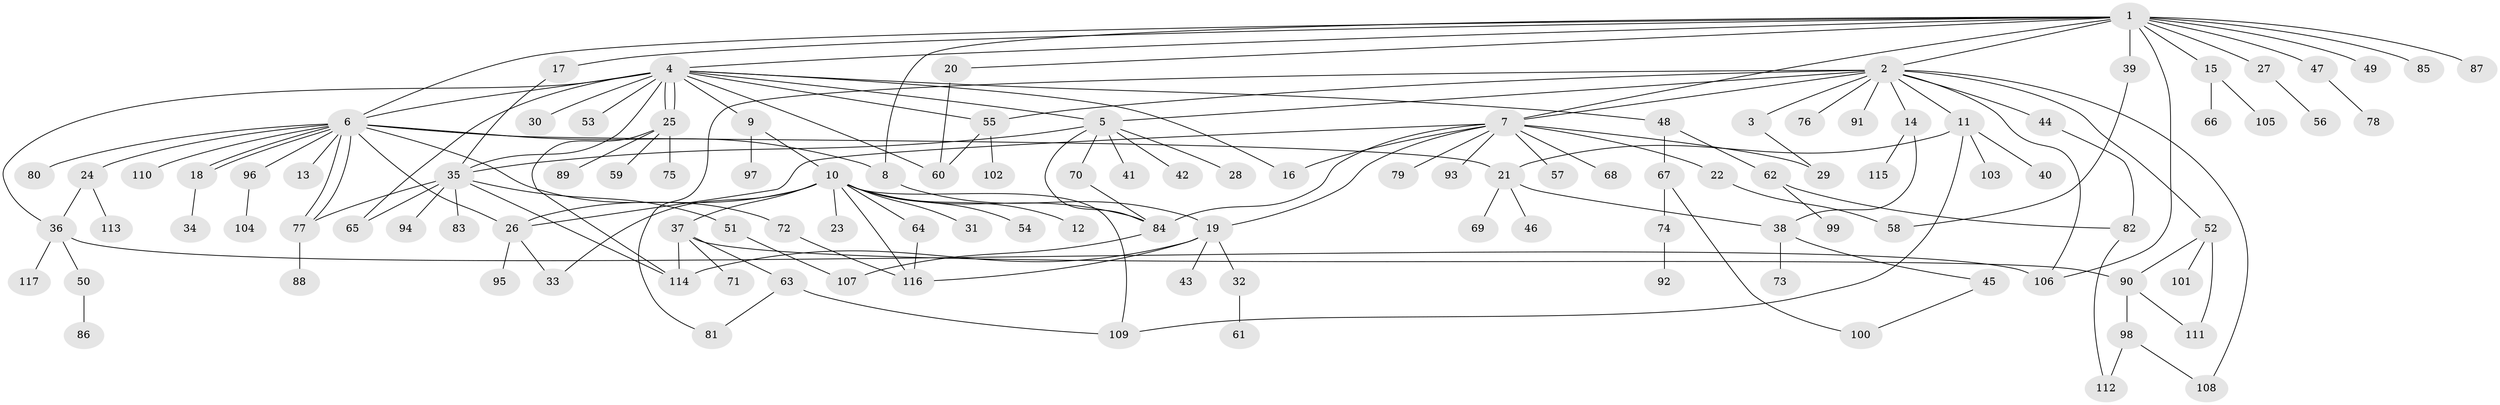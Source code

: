 // coarse degree distribution, {15: 0.03571428571428571, 16: 0.011904761904761904, 2: 0.21428571428571427, 6: 0.023809523809523808, 11: 0.023809523809523808, 3: 0.09523809523809523, 1: 0.47619047619047616, 8: 0.023809523809523808, 4: 0.08333333333333333, 5: 0.011904761904761904}
// Generated by graph-tools (version 1.1) at 2025/51/02/27/25 19:51:55]
// undirected, 117 vertices, 161 edges
graph export_dot {
graph [start="1"]
  node [color=gray90,style=filled];
  1;
  2;
  3;
  4;
  5;
  6;
  7;
  8;
  9;
  10;
  11;
  12;
  13;
  14;
  15;
  16;
  17;
  18;
  19;
  20;
  21;
  22;
  23;
  24;
  25;
  26;
  27;
  28;
  29;
  30;
  31;
  32;
  33;
  34;
  35;
  36;
  37;
  38;
  39;
  40;
  41;
  42;
  43;
  44;
  45;
  46;
  47;
  48;
  49;
  50;
  51;
  52;
  53;
  54;
  55;
  56;
  57;
  58;
  59;
  60;
  61;
  62;
  63;
  64;
  65;
  66;
  67;
  68;
  69;
  70;
  71;
  72;
  73;
  74;
  75;
  76;
  77;
  78;
  79;
  80;
  81;
  82;
  83;
  84;
  85;
  86;
  87;
  88;
  89;
  90;
  91;
  92;
  93;
  94;
  95;
  96;
  97;
  98;
  99;
  100;
  101;
  102;
  103;
  104;
  105;
  106;
  107;
  108;
  109;
  110;
  111;
  112;
  113;
  114;
  115;
  116;
  117;
  1 -- 2;
  1 -- 4;
  1 -- 6;
  1 -- 7;
  1 -- 8;
  1 -- 15;
  1 -- 17;
  1 -- 20;
  1 -- 27;
  1 -- 39;
  1 -- 47;
  1 -- 49;
  1 -- 85;
  1 -- 87;
  1 -- 106;
  2 -- 3;
  2 -- 5;
  2 -- 7;
  2 -- 11;
  2 -- 14;
  2 -- 44;
  2 -- 52;
  2 -- 55;
  2 -- 76;
  2 -- 81;
  2 -- 91;
  2 -- 106;
  2 -- 108;
  3 -- 29;
  4 -- 5;
  4 -- 6;
  4 -- 9;
  4 -- 16;
  4 -- 25;
  4 -- 25;
  4 -- 30;
  4 -- 35;
  4 -- 36;
  4 -- 48;
  4 -- 53;
  4 -- 55;
  4 -- 60;
  4 -- 65;
  5 -- 28;
  5 -- 35;
  5 -- 41;
  5 -- 42;
  5 -- 70;
  5 -- 84;
  6 -- 8;
  6 -- 13;
  6 -- 18;
  6 -- 18;
  6 -- 21;
  6 -- 24;
  6 -- 26;
  6 -- 72;
  6 -- 77;
  6 -- 77;
  6 -- 80;
  6 -- 96;
  6 -- 110;
  7 -- 16;
  7 -- 19;
  7 -- 22;
  7 -- 26;
  7 -- 29;
  7 -- 57;
  7 -- 68;
  7 -- 79;
  7 -- 84;
  7 -- 93;
  8 -- 19;
  9 -- 10;
  9 -- 97;
  10 -- 12;
  10 -- 23;
  10 -- 26;
  10 -- 31;
  10 -- 33;
  10 -- 37;
  10 -- 54;
  10 -- 64;
  10 -- 84;
  10 -- 109;
  10 -- 116;
  11 -- 21;
  11 -- 40;
  11 -- 103;
  11 -- 109;
  14 -- 38;
  14 -- 115;
  15 -- 66;
  15 -- 105;
  17 -- 35;
  18 -- 34;
  19 -- 32;
  19 -- 43;
  19 -- 114;
  19 -- 116;
  20 -- 60;
  21 -- 38;
  21 -- 46;
  21 -- 69;
  22 -- 58;
  24 -- 36;
  24 -- 113;
  25 -- 59;
  25 -- 75;
  25 -- 89;
  25 -- 114;
  26 -- 33;
  26 -- 95;
  27 -- 56;
  32 -- 61;
  35 -- 51;
  35 -- 65;
  35 -- 77;
  35 -- 83;
  35 -- 94;
  35 -- 114;
  36 -- 50;
  36 -- 106;
  36 -- 117;
  37 -- 63;
  37 -- 71;
  37 -- 90;
  37 -- 114;
  38 -- 45;
  38 -- 73;
  39 -- 58;
  44 -- 82;
  45 -- 100;
  47 -- 78;
  48 -- 62;
  48 -- 67;
  50 -- 86;
  51 -- 107;
  52 -- 90;
  52 -- 101;
  52 -- 111;
  55 -- 60;
  55 -- 102;
  62 -- 82;
  62 -- 99;
  63 -- 81;
  63 -- 109;
  64 -- 116;
  67 -- 74;
  67 -- 100;
  70 -- 84;
  72 -- 116;
  74 -- 92;
  77 -- 88;
  82 -- 112;
  84 -- 107;
  90 -- 98;
  90 -- 111;
  96 -- 104;
  98 -- 108;
  98 -- 112;
}
